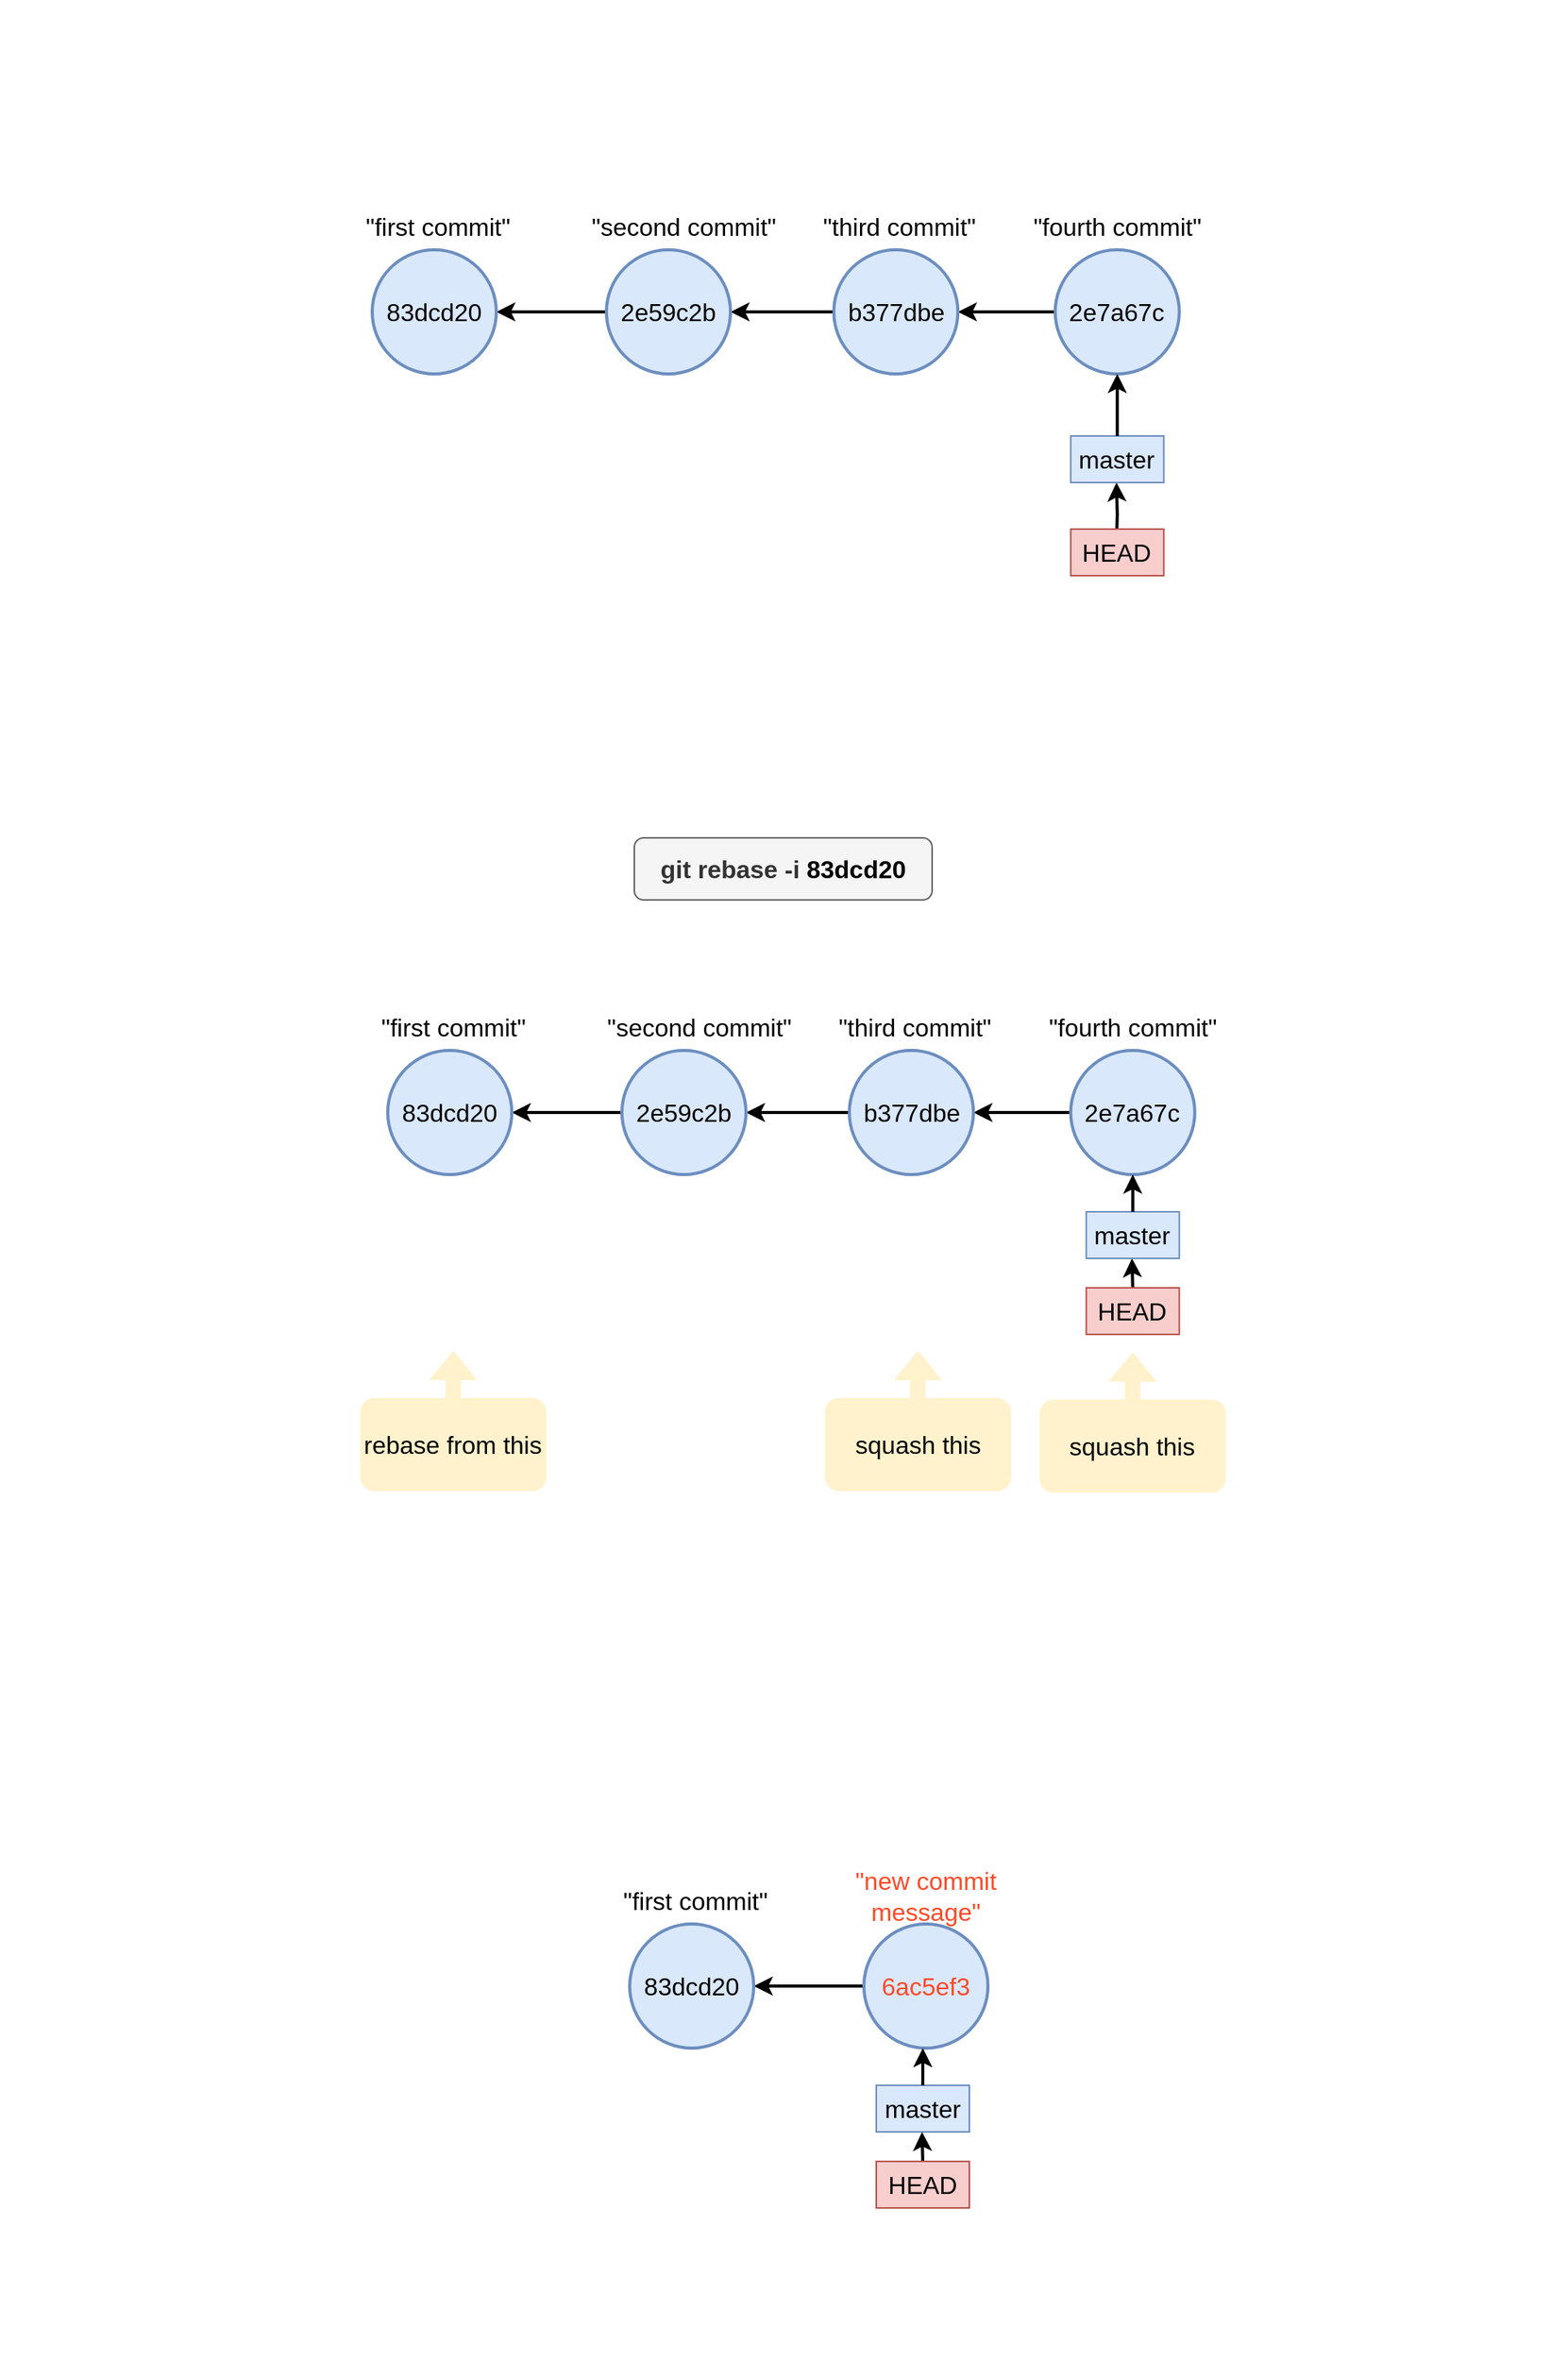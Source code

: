 <mxfile version="26.0.5">
  <diagram name="Pagina-1" id="Ex_JErbC6RZKfe_mfZBc">
    <mxGraphModel dx="2868" dy="391" grid="1" gridSize="10" guides="1" tooltips="1" connect="1" arrows="1" fold="1" page="1" pageScale="1" pageWidth="827" pageHeight="1169" math="0" shadow="0">
      <root>
        <mxCell id="0" />
        <mxCell id="1" parent="0" />
        <mxCell id="LPUQlXUYQwh0Yq7uciQO-1" value="" style="rounded=1;whiteSpace=wrap;html=1;strokeWidth=2;absoluteArcSize=1;arcSize=0;strokeColor=none;" vertex="1" parent="1">
          <mxGeometry x="150" y="1230" width="990" height="450" as="geometry" />
        </mxCell>
        <mxCell id="LPUQlXUYQwh0Yq7uciQO-2" style="edgeStyle=orthogonalEdgeStyle;rounded=0;orthogonalLoop=1;jettySize=auto;html=1;strokeWidth=2;endArrow=none;endFill=0;startArrow=classic;startFill=1;" edge="1" parent="1" source="LPUQlXUYQwh0Yq7uciQO-3" target="LPUQlXUYQwh0Yq7uciQO-6">
          <mxGeometry relative="1" as="geometry" />
        </mxCell>
        <mxCell id="LPUQlXUYQwh0Yq7uciQO-3" value="83dcd20" style="ellipse;whiteSpace=wrap;html=1;aspect=fixed;strokeWidth=2;fillColor=#dae8fc;strokeColor=#6c8ebf;fontSize=16;" vertex="1" parent="1">
          <mxGeometry x="390" y="1391" width="80" height="80" as="geometry" />
        </mxCell>
        <mxCell id="LPUQlXUYQwh0Yq7uciQO-4" value="&quot;first commit&quot;" style="text;html=1;align=center;verticalAlign=middle;whiteSpace=wrap;rounded=0;fontSize=16;" vertex="1" parent="1">
          <mxGeometry x="380" y="1361" width="104.62" height="30" as="geometry" />
        </mxCell>
        <mxCell id="LPUQlXUYQwh0Yq7uciQO-5" style="edgeStyle=orthogonalEdgeStyle;rounded=0;orthogonalLoop=1;jettySize=auto;html=1;entryX=0;entryY=0.5;entryDx=0;entryDy=0;strokeWidth=2;endArrow=none;endFill=0;startArrow=classic;startFill=1;" edge="1" parent="1" source="LPUQlXUYQwh0Yq7uciQO-6" target="LPUQlXUYQwh0Yq7uciQO-9">
          <mxGeometry relative="1" as="geometry" />
        </mxCell>
        <mxCell id="LPUQlXUYQwh0Yq7uciQO-6" value="2e59c2b" style="ellipse;whiteSpace=wrap;html=1;aspect=fixed;strokeWidth=2;fillColor=#dae8fc;strokeColor=#6c8ebf;fontSize=16;" vertex="1" parent="1">
          <mxGeometry x="541" y="1391" width="80" height="80" as="geometry" />
        </mxCell>
        <mxCell id="LPUQlXUYQwh0Yq7uciQO-7" value="&quot;second commit&quot;" style="text;html=1;align=center;verticalAlign=middle;whiteSpace=wrap;rounded=0;fontSize=16;" vertex="1" parent="1">
          <mxGeometry x="528.62" y="1361" width="124.12" height="30" as="geometry" />
        </mxCell>
        <mxCell id="LPUQlXUYQwh0Yq7uciQO-8" style="edgeStyle=orthogonalEdgeStyle;rounded=0;orthogonalLoop=1;jettySize=auto;html=1;entryX=0;entryY=0.5;entryDx=0;entryDy=0;strokeWidth=2;startArrow=classic;startFill=1;endArrow=none;endFill=0;" edge="1" parent="1" source="LPUQlXUYQwh0Yq7uciQO-9" target="LPUQlXUYQwh0Yq7uciQO-10">
          <mxGeometry relative="1" as="geometry" />
        </mxCell>
        <mxCell id="LPUQlXUYQwh0Yq7uciQO-9" value="b377dbe" style="ellipse;whiteSpace=wrap;html=1;aspect=fixed;strokeWidth=2;fillColor=#dae8fc;strokeColor=#6c8ebf;fontSize=16;" vertex="1" parent="1">
          <mxGeometry x="687.62" y="1391" width="80" height="80" as="geometry" />
        </mxCell>
        <mxCell id="LPUQlXUYQwh0Yq7uciQO-10" value="2e7a67c" style="ellipse;whiteSpace=wrap;html=1;aspect=fixed;strokeWidth=2;fillColor=#dae8fc;strokeColor=#6c8ebf;fontSize=16;" vertex="1" parent="1">
          <mxGeometry x="830.37" y="1391" width="80" height="80" as="geometry" />
        </mxCell>
        <mxCell id="LPUQlXUYQwh0Yq7uciQO-11" style="edgeStyle=orthogonalEdgeStyle;rounded=0;orthogonalLoop=1;jettySize=auto;html=1;endArrow=none;endFill=0;startArrow=classic;startFill=1;strokeWidth=2;" edge="1" parent="1">
          <mxGeometry relative="1" as="geometry">
            <mxPoint x="869.87" y="1581" as="targetPoint" />
            <mxPoint x="869.87" y="1541" as="sourcePoint" />
          </mxGeometry>
        </mxCell>
        <mxCell id="LPUQlXUYQwh0Yq7uciQO-12" value="HEAD" style="text;html=1;align=center;verticalAlign=middle;whiteSpace=wrap;rounded=0;fillColor=#f8cecc;strokeColor=#b85450;fontSize=16;" vertex="1" parent="1">
          <mxGeometry x="840.37" y="1571" width="60" height="30" as="geometry" />
        </mxCell>
        <mxCell id="LPUQlXUYQwh0Yq7uciQO-13" value="&quot;third commit&quot;" style="text;html=1;align=center;verticalAlign=middle;whiteSpace=wrap;rounded=0;fontSize=16;" vertex="1" parent="1">
          <mxGeometry x="667.62" y="1361" width="124.25" height="30" as="geometry" />
        </mxCell>
        <mxCell id="LPUQlXUYQwh0Yq7uciQO-14" value="&quot;fourth commit&quot;" style="text;html=1;align=center;verticalAlign=middle;whiteSpace=wrap;rounded=0;fontSize=16;" vertex="1" parent="1">
          <mxGeometry x="786.12" y="1361" width="168.5" height="30" as="geometry" />
        </mxCell>
        <mxCell id="LPUQlXUYQwh0Yq7uciQO-15" value="master" style="text;html=1;align=center;verticalAlign=middle;whiteSpace=wrap;rounded=0;fillColor=#dae8fc;strokeColor=#6c8ebf;fontSize=16;" vertex="1" parent="1">
          <mxGeometry x="840.37" y="1511" width="60" height="30" as="geometry" />
        </mxCell>
        <mxCell id="LPUQlXUYQwh0Yq7uciQO-16" value="" style="endArrow=classic;html=1;rounded=0;entryX=0.5;entryY=1;entryDx=0;entryDy=0;exitX=0.5;exitY=0;exitDx=0;exitDy=0;strokeWidth=2;" edge="1" parent="1" source="LPUQlXUYQwh0Yq7uciQO-15">
          <mxGeometry width="50" height="50" relative="1" as="geometry">
            <mxPoint x="810.37" y="1541" as="sourcePoint" />
            <mxPoint x="870.37" y="1471" as="targetPoint" />
          </mxGeometry>
        </mxCell>
        <mxCell id="LPUQlXUYQwh0Yq7uciQO-17" value="" style="rounded=1;whiteSpace=wrap;html=1;strokeWidth=2;absoluteArcSize=1;arcSize=0;strokeColor=none;" vertex="1" parent="1">
          <mxGeometry x="160" y="1770" width="990" height="450" as="geometry" />
        </mxCell>
        <mxCell id="LPUQlXUYQwh0Yq7uciQO-18" style="edgeStyle=orthogonalEdgeStyle;rounded=0;orthogonalLoop=1;jettySize=auto;html=1;strokeWidth=2;endArrow=none;endFill=0;startArrow=classic;startFill=1;" edge="1" parent="1" source="LPUQlXUYQwh0Yq7uciQO-19" target="LPUQlXUYQwh0Yq7uciQO-22">
          <mxGeometry relative="1" as="geometry" />
        </mxCell>
        <mxCell id="LPUQlXUYQwh0Yq7uciQO-19" value="83dcd20" style="ellipse;whiteSpace=wrap;html=1;aspect=fixed;strokeWidth=2;fillColor=#dae8fc;strokeColor=#6c8ebf;fontSize=16;" vertex="1" parent="1">
          <mxGeometry x="400" y="1907" width="80" height="80" as="geometry" />
        </mxCell>
        <mxCell id="LPUQlXUYQwh0Yq7uciQO-20" value="&quot;first commit&quot;" style="text;html=1;align=center;verticalAlign=middle;whiteSpace=wrap;rounded=0;fontSize=16;" vertex="1" parent="1">
          <mxGeometry x="390" y="1877" width="104.62" height="30" as="geometry" />
        </mxCell>
        <mxCell id="LPUQlXUYQwh0Yq7uciQO-21" style="edgeStyle=orthogonalEdgeStyle;rounded=0;orthogonalLoop=1;jettySize=auto;html=1;entryX=0;entryY=0.5;entryDx=0;entryDy=0;strokeWidth=2;endArrow=none;endFill=0;startArrow=classic;startFill=1;" edge="1" parent="1" source="LPUQlXUYQwh0Yq7uciQO-22" target="LPUQlXUYQwh0Yq7uciQO-25">
          <mxGeometry relative="1" as="geometry" />
        </mxCell>
        <mxCell id="LPUQlXUYQwh0Yq7uciQO-22" value="2e59c2b" style="ellipse;whiteSpace=wrap;html=1;aspect=fixed;strokeWidth=2;fillColor=#dae8fc;strokeColor=#6c8ebf;fontSize=16;" vertex="1" parent="1">
          <mxGeometry x="551" y="1907" width="80" height="80" as="geometry" />
        </mxCell>
        <mxCell id="LPUQlXUYQwh0Yq7uciQO-23" value="&quot;second commit&quot;" style="text;html=1;align=center;verticalAlign=middle;whiteSpace=wrap;rounded=0;fontSize=16;" vertex="1" parent="1">
          <mxGeometry x="538.62" y="1877" width="124.12" height="30" as="geometry" />
        </mxCell>
        <mxCell id="LPUQlXUYQwh0Yq7uciQO-24" style="edgeStyle=orthogonalEdgeStyle;rounded=0;orthogonalLoop=1;jettySize=auto;html=1;entryX=0;entryY=0.5;entryDx=0;entryDy=0;strokeWidth=2;startArrow=classic;startFill=1;endArrow=none;endFill=0;" edge="1" parent="1" source="LPUQlXUYQwh0Yq7uciQO-25" target="LPUQlXUYQwh0Yq7uciQO-26">
          <mxGeometry relative="1" as="geometry" />
        </mxCell>
        <mxCell id="LPUQlXUYQwh0Yq7uciQO-25" value="b377dbe" style="ellipse;whiteSpace=wrap;html=1;aspect=fixed;strokeWidth=2;fillColor=#dae8fc;strokeColor=#6c8ebf;fontSize=16;" vertex="1" parent="1">
          <mxGeometry x="697.62" y="1907" width="80" height="80" as="geometry" />
        </mxCell>
        <mxCell id="LPUQlXUYQwh0Yq7uciQO-26" value="2e7a67c" style="ellipse;whiteSpace=wrap;html=1;aspect=fixed;strokeWidth=2;fillColor=#dae8fc;strokeColor=#6c8ebf;fontSize=16;" vertex="1" parent="1">
          <mxGeometry x="840.37" y="1907" width="80" height="80" as="geometry" />
        </mxCell>
        <mxCell id="LPUQlXUYQwh0Yq7uciQO-27" style="edgeStyle=orthogonalEdgeStyle;rounded=0;orthogonalLoop=1;jettySize=auto;html=1;endArrow=none;endFill=0;startArrow=classic;startFill=1;strokeWidth=2;" edge="1" parent="1">
          <mxGeometry relative="1" as="geometry">
            <mxPoint x="879.87" y="2081" as="targetPoint" />
            <mxPoint x="879.87" y="2041" as="sourcePoint" />
          </mxGeometry>
        </mxCell>
        <mxCell id="LPUQlXUYQwh0Yq7uciQO-28" value="HEAD" style="text;html=1;align=center;verticalAlign=middle;whiteSpace=wrap;rounded=0;fillColor=#f8cecc;strokeColor=#b85450;fontSize=16;" vertex="1" parent="1">
          <mxGeometry x="850.37" y="2060" width="60" height="30" as="geometry" />
        </mxCell>
        <mxCell id="LPUQlXUYQwh0Yq7uciQO-29" value="&quot;third commit&quot;" style="text;html=1;align=center;verticalAlign=middle;whiteSpace=wrap;rounded=0;fontSize=16;" vertex="1" parent="1">
          <mxGeometry x="677.62" y="1877" width="124.25" height="30" as="geometry" />
        </mxCell>
        <mxCell id="LPUQlXUYQwh0Yq7uciQO-30" value="&quot;fourth commit&quot;" style="text;html=1;align=center;verticalAlign=middle;whiteSpace=wrap;rounded=0;fontSize=16;" vertex="1" parent="1">
          <mxGeometry x="796.12" y="1877" width="168.5" height="30" as="geometry" />
        </mxCell>
        <mxCell id="LPUQlXUYQwh0Yq7uciQO-31" value="master" style="text;html=1;align=center;verticalAlign=middle;whiteSpace=wrap;rounded=0;fillColor=#dae8fc;strokeColor=#6c8ebf;fontSize=16;" vertex="1" parent="1">
          <mxGeometry x="850.37" y="2011" width="60" height="30" as="geometry" />
        </mxCell>
        <mxCell id="LPUQlXUYQwh0Yq7uciQO-32" value="" style="endArrow=classic;html=1;rounded=0;entryX=0.5;entryY=1;entryDx=0;entryDy=0;exitX=0.5;exitY=0;exitDx=0;exitDy=0;strokeWidth=2;" edge="1" parent="1" source="LPUQlXUYQwh0Yq7uciQO-31">
          <mxGeometry width="50" height="50" relative="1" as="geometry">
            <mxPoint x="820.37" y="2057" as="sourcePoint" />
            <mxPoint x="880.37" y="1987" as="targetPoint" />
          </mxGeometry>
        </mxCell>
        <mxCell id="LPUQlXUYQwh0Yq7uciQO-33" value="&lt;span style=&quot;font-size: 16px;&quot;&gt;&lt;b&gt;git rebase -i&amp;nbsp;&lt;/b&gt;&lt;/span&gt;&lt;span style=&quot;color: rgb(0, 0, 0); font-size: 16px;&quot;&gt;&lt;b&gt;83dcd20&lt;/b&gt;&lt;/span&gt;" style="rounded=1;whiteSpace=wrap;html=1;fillColor=#f5f5f5;fontColor=#333333;strokeColor=#666666;" vertex="1" parent="1">
          <mxGeometry x="559" y="1770" width="192" height="40" as="geometry" />
        </mxCell>
        <mxCell id="LPUQlXUYQwh0Yq7uciQO-34" value="rebase from this" style="rounded=1;whiteSpace=wrap;html=1;strokeColor=none;fillColor=#fff2cc;fontSize=16;" vertex="1" parent="1">
          <mxGeometry x="382.31" y="2131" width="120" height="60" as="geometry" />
        </mxCell>
        <mxCell id="LPUQlXUYQwh0Yq7uciQO-35" value="" style="shape=flexArrow;endArrow=classic;html=1;rounded=0;fillColor=#fff2cc;strokeColor=none;" edge="1" parent="1">
          <mxGeometry width="50" height="50" relative="1" as="geometry">
            <mxPoint x="442.11" y="2141" as="sourcePoint" />
            <mxPoint x="442.42" y="2100" as="targetPoint" />
          </mxGeometry>
        </mxCell>
        <mxCell id="LPUQlXUYQwh0Yq7uciQO-36" value="&lt;font style=&quot;font-size: 16px;&quot;&gt;squash this&lt;/font&gt;" style="rounded=1;whiteSpace=wrap;html=1;strokeColor=none;fillColor=#fff2cc;" vertex="1" parent="1">
          <mxGeometry x="681.87" y="2131" width="120" height="60" as="geometry" />
        </mxCell>
        <mxCell id="LPUQlXUYQwh0Yq7uciQO-37" value="" style="shape=flexArrow;endArrow=classic;html=1;rounded=0;fillColor=#fff2cc;strokeColor=none;" edge="1" parent="1">
          <mxGeometry width="50" height="50" relative="1" as="geometry">
            <mxPoint x="741.67" y="2141" as="sourcePoint" />
            <mxPoint x="741.98" y="2100" as="targetPoint" />
          </mxGeometry>
        </mxCell>
        <mxCell id="LPUQlXUYQwh0Yq7uciQO-38" value="squash this" style="rounded=1;whiteSpace=wrap;html=1;strokeColor=none;fillColor=#fff2cc;fontSize=16;" vertex="1" parent="1">
          <mxGeometry x="820.37" y="2132" width="120" height="60" as="geometry" />
        </mxCell>
        <mxCell id="LPUQlXUYQwh0Yq7uciQO-39" value="" style="shape=flexArrow;endArrow=classic;html=1;rounded=0;fillColor=#fff2cc;strokeColor=none;" edge="1" parent="1">
          <mxGeometry width="50" height="50" relative="1" as="geometry">
            <mxPoint x="880.17" y="2142" as="sourcePoint" />
            <mxPoint x="880.48" y="2101" as="targetPoint" />
          </mxGeometry>
        </mxCell>
        <mxCell id="LPUQlXUYQwh0Yq7uciQO-40" value="" style="rounded=1;whiteSpace=wrap;html=1;strokeWidth=2;absoluteArcSize=1;arcSize=0;strokeColor=none;" vertex="1" parent="1">
          <mxGeometry x="170" y="2300" width="990" height="450" as="geometry" />
        </mxCell>
        <mxCell id="LPUQlXUYQwh0Yq7uciQO-41" style="edgeStyle=orthogonalEdgeStyle;rounded=0;orthogonalLoop=1;jettySize=auto;html=1;strokeWidth=2;endArrow=none;endFill=0;startArrow=classic;startFill=1;" edge="1" parent="1" source="LPUQlXUYQwh0Yq7uciQO-42" target="LPUQlXUYQwh0Yq7uciQO-45">
          <mxGeometry relative="1" as="geometry" />
        </mxCell>
        <mxCell id="LPUQlXUYQwh0Yq7uciQO-42" value="83dcd20" style="ellipse;whiteSpace=wrap;html=1;aspect=fixed;strokeWidth=2;fillColor=#dae8fc;strokeColor=#6c8ebf;fontSize=16;" vertex="1" parent="1">
          <mxGeometry x="556" y="2470" width="80" height="80" as="geometry" />
        </mxCell>
        <mxCell id="LPUQlXUYQwh0Yq7uciQO-43" value="&quot;first commit&quot;" style="text;html=1;align=center;verticalAlign=middle;whiteSpace=wrap;rounded=0;fontSize=16;" vertex="1" parent="1">
          <mxGeometry x="546" y="2440" width="104.62" height="30" as="geometry" />
        </mxCell>
        <mxCell id="LPUQlXUYQwh0Yq7uciQO-45" value="&lt;font style=&quot;color: rgb(255, 74, 38);&quot;&gt;6ac5ef3&lt;/font&gt;" style="ellipse;whiteSpace=wrap;html=1;aspect=fixed;strokeWidth=2;fillColor=#dae8fc;strokeColor=#6c8ebf;fontSize=16;" vertex="1" parent="1">
          <mxGeometry x="707" y="2470" width="80" height="80" as="geometry" />
        </mxCell>
        <mxCell id="LPUQlXUYQwh0Yq7uciQO-46" value="&quot;new commit message&quot;" style="text;html=1;align=center;verticalAlign=middle;whiteSpace=wrap;rounded=0;fontSize=16;fontColor=#FF4A26;" vertex="1" parent="1">
          <mxGeometry x="684.94" y="2433" width="124.12" height="37" as="geometry" />
        </mxCell>
        <mxCell id="LPUQlXUYQwh0Yq7uciQO-50" style="edgeStyle=orthogonalEdgeStyle;rounded=0;orthogonalLoop=1;jettySize=auto;html=1;endArrow=none;endFill=0;startArrow=classic;startFill=1;strokeWidth=2;" edge="1" parent="1">
          <mxGeometry relative="1" as="geometry">
            <mxPoint x="744.5" y="2644" as="targetPoint" />
            <mxPoint x="744.5" y="2604" as="sourcePoint" />
          </mxGeometry>
        </mxCell>
        <mxCell id="LPUQlXUYQwh0Yq7uciQO-51" value="HEAD" style="text;html=1;align=center;verticalAlign=middle;whiteSpace=wrap;rounded=0;fillColor=#f8cecc;strokeColor=#b85450;fontSize=16;" vertex="1" parent="1">
          <mxGeometry x="715" y="2623" width="60" height="30" as="geometry" />
        </mxCell>
        <mxCell id="LPUQlXUYQwh0Yq7uciQO-54" value="master" style="text;html=1;align=center;verticalAlign=middle;whiteSpace=wrap;rounded=0;fillColor=#dae8fc;strokeColor=#6c8ebf;fontSize=16;" vertex="1" parent="1">
          <mxGeometry x="715" y="2574" width="60" height="30" as="geometry" />
        </mxCell>
        <mxCell id="LPUQlXUYQwh0Yq7uciQO-55" value="" style="endArrow=classic;html=1;rounded=0;entryX=0.5;entryY=1;entryDx=0;entryDy=0;exitX=0.5;exitY=0;exitDx=0;exitDy=0;strokeWidth=2;" edge="1" parent="1" source="LPUQlXUYQwh0Yq7uciQO-54">
          <mxGeometry width="50" height="50" relative="1" as="geometry">
            <mxPoint x="685" y="2620" as="sourcePoint" />
            <mxPoint x="745.0" y="2550" as="targetPoint" />
          </mxGeometry>
        </mxCell>
      </root>
    </mxGraphModel>
  </diagram>
</mxfile>
